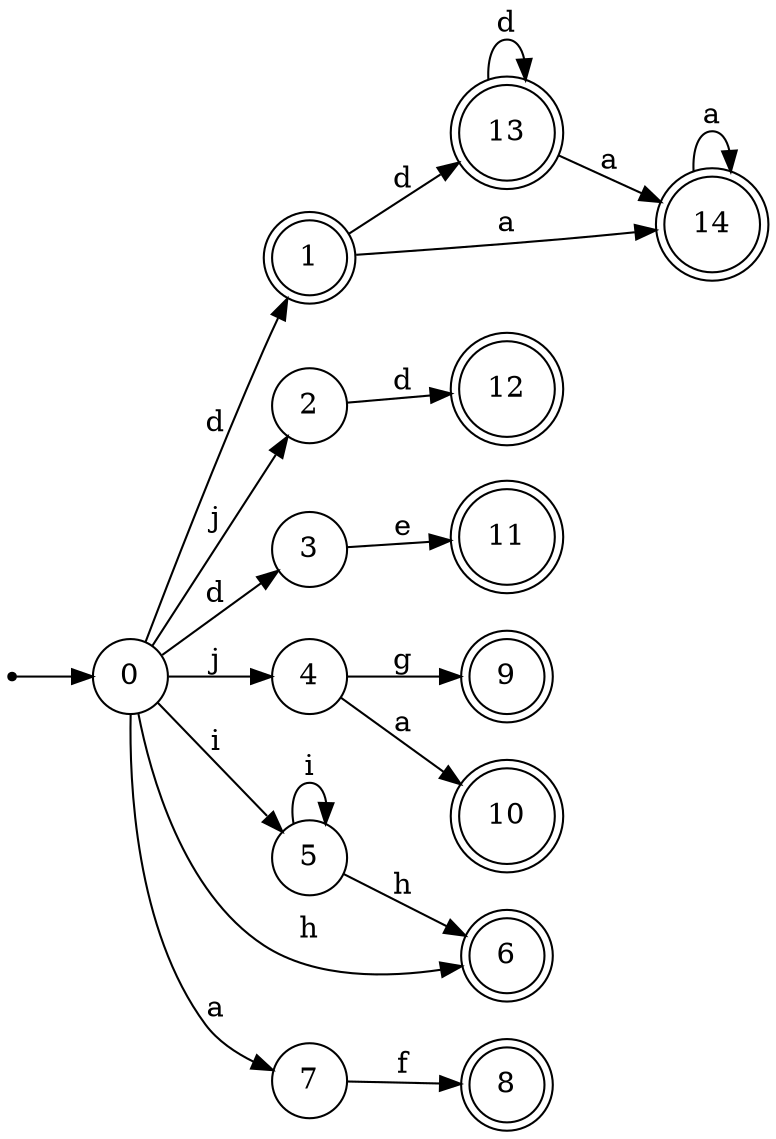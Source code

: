 digraph finite_state_machine {
rankdir=LR;
size="20,20";
node [shape = point]; "dummy0"
node [shape = circle]; "0";
"dummy0" -> "0";
node [shape = doublecircle]; "1";node [shape = circle]; "2";
node [shape = circle]; "3";
node [shape = circle]; "4";
node [shape = circle]; "5";
node [shape = doublecircle]; "6";node [shape = circle]; "7";
node [shape = doublecircle]; "8";node [shape = doublecircle]; "9";node [shape = doublecircle]; "10";node [shape = doublecircle]; "11";node [shape = doublecircle]; "12";node [shape = doublecircle]; "13";node [shape = doublecircle]; "14";"0" -> "1" [label = "d"];
 "0" -> "3" [label = "d"];
 "0" -> "2" [label = "j"];
 "0" -> "4" [label = "j"];
 "0" -> "5" [label = "i"];
 "0" -> "6" [label = "h"];
 "0" -> "7" [label = "a"];
 "7" -> "8" [label = "f"];
 "5" -> "5" [label = "i"];
 "5" -> "6" [label = "h"];
 "4" -> "9" [label = "g"];
 "4" -> "10" [label = "a"];
 "3" -> "11" [label = "e"];
 "2" -> "12" [label = "d"];
 "1" -> "13" [label = "d"];
 "1" -> "14" [label = "a"];
 "14" -> "14" [label = "a"];
 "13" -> "13" [label = "d"];
 "13" -> "14" [label = "a"];
 }
